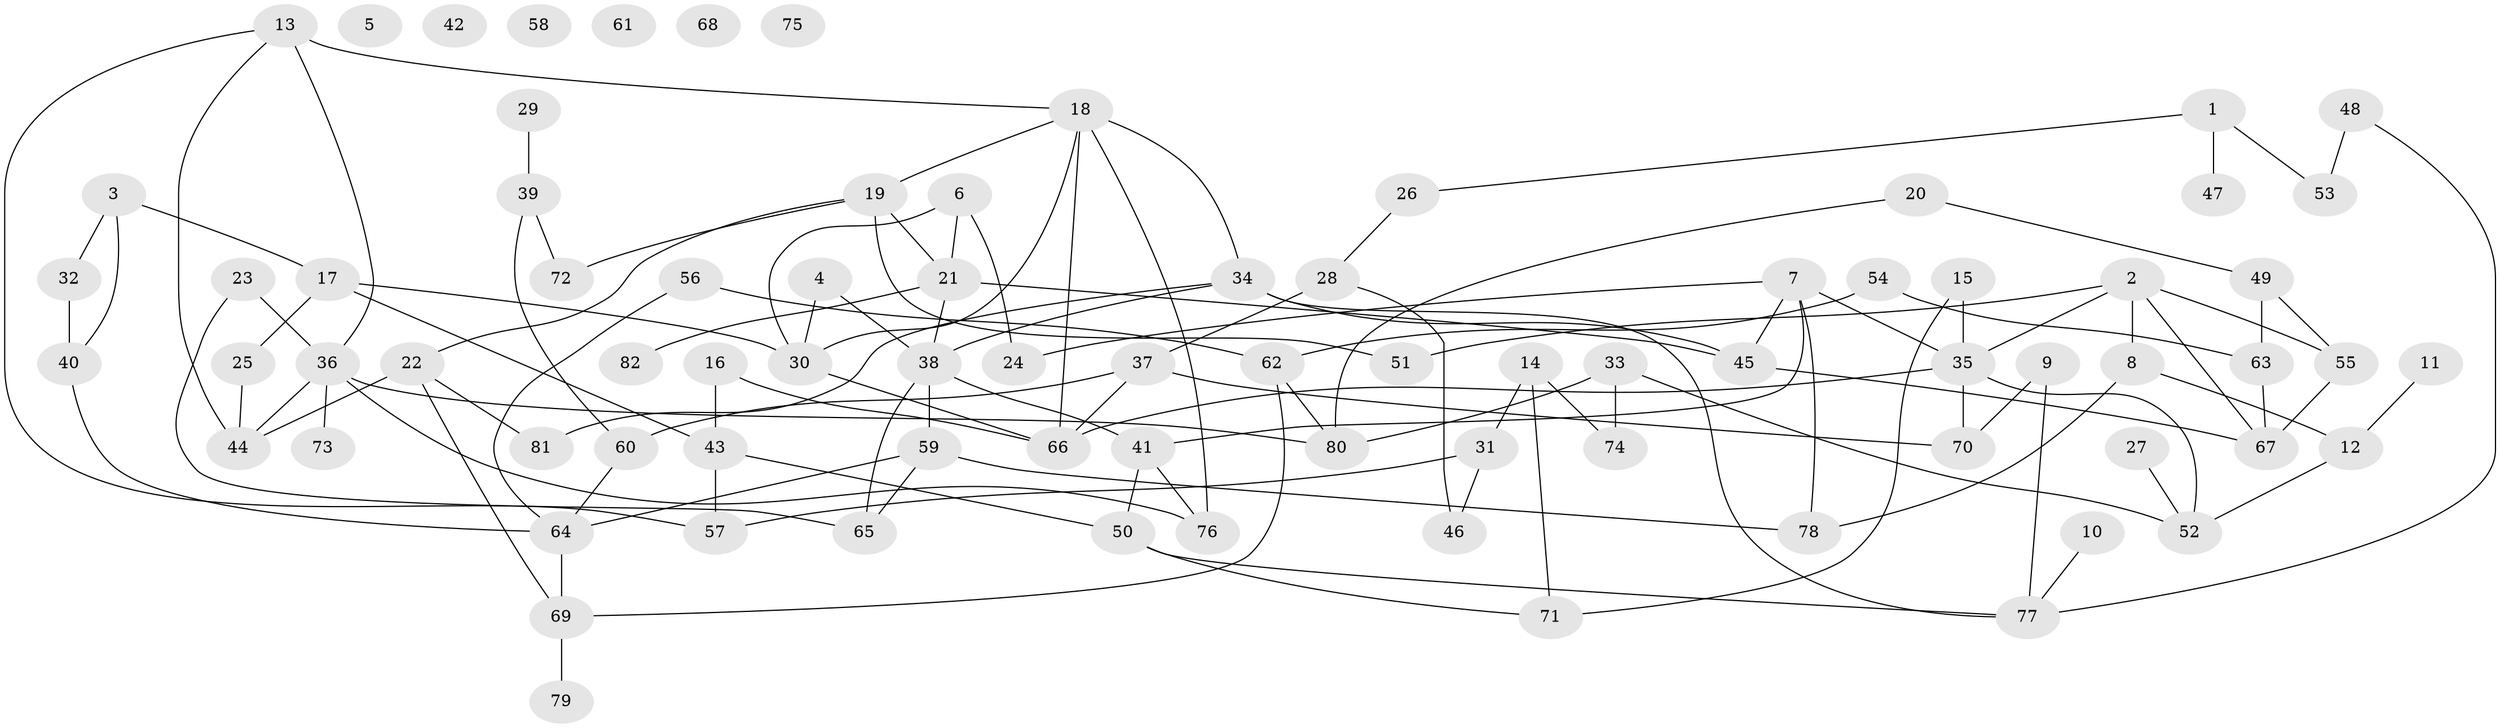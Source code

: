 // coarse degree distribution, {3: 0.14814814814814814, 6: 0.09259259259259259, 2: 0.24074074074074073, 0: 0.1111111111111111, 5: 0.16666666666666666, 1: 0.09259259259259259, 4: 0.07407407407407407, 7: 0.07407407407407407}
// Generated by graph-tools (version 1.1) at 2025/41/03/06/25 10:41:20]
// undirected, 82 vertices, 119 edges
graph export_dot {
graph [start="1"]
  node [color=gray90,style=filled];
  1;
  2;
  3;
  4;
  5;
  6;
  7;
  8;
  9;
  10;
  11;
  12;
  13;
  14;
  15;
  16;
  17;
  18;
  19;
  20;
  21;
  22;
  23;
  24;
  25;
  26;
  27;
  28;
  29;
  30;
  31;
  32;
  33;
  34;
  35;
  36;
  37;
  38;
  39;
  40;
  41;
  42;
  43;
  44;
  45;
  46;
  47;
  48;
  49;
  50;
  51;
  52;
  53;
  54;
  55;
  56;
  57;
  58;
  59;
  60;
  61;
  62;
  63;
  64;
  65;
  66;
  67;
  68;
  69;
  70;
  71;
  72;
  73;
  74;
  75;
  76;
  77;
  78;
  79;
  80;
  81;
  82;
  1 -- 26;
  1 -- 47;
  1 -- 53;
  2 -- 8;
  2 -- 35;
  2 -- 51;
  2 -- 55;
  2 -- 67;
  3 -- 17;
  3 -- 32;
  3 -- 40;
  4 -- 30;
  4 -- 38;
  6 -- 21;
  6 -- 24;
  6 -- 30;
  7 -- 24;
  7 -- 35;
  7 -- 41;
  7 -- 45;
  7 -- 78;
  8 -- 12;
  8 -- 78;
  9 -- 70;
  9 -- 77;
  10 -- 77;
  11 -- 12;
  12 -- 52;
  13 -- 18;
  13 -- 36;
  13 -- 44;
  13 -- 57;
  14 -- 31;
  14 -- 71;
  14 -- 74;
  15 -- 35;
  15 -- 71;
  16 -- 43;
  16 -- 66;
  17 -- 25;
  17 -- 30;
  17 -- 43;
  18 -- 19;
  18 -- 30;
  18 -- 34;
  18 -- 66;
  18 -- 76;
  19 -- 21;
  19 -- 22;
  19 -- 51;
  19 -- 72;
  20 -- 49;
  20 -- 80;
  21 -- 38;
  21 -- 45;
  21 -- 82;
  22 -- 44;
  22 -- 69;
  22 -- 81;
  23 -- 36;
  23 -- 65;
  25 -- 44;
  26 -- 28;
  27 -- 52;
  28 -- 37;
  28 -- 46;
  29 -- 39;
  30 -- 66;
  31 -- 46;
  31 -- 57;
  32 -- 40;
  33 -- 52;
  33 -- 74;
  33 -- 80;
  34 -- 38;
  34 -- 45;
  34 -- 77;
  34 -- 81;
  35 -- 52;
  35 -- 66;
  35 -- 70;
  36 -- 44;
  36 -- 73;
  36 -- 76;
  36 -- 80;
  37 -- 60;
  37 -- 66;
  37 -- 70;
  38 -- 41;
  38 -- 59;
  38 -- 65;
  39 -- 60;
  39 -- 72;
  40 -- 64;
  41 -- 50;
  41 -- 76;
  43 -- 50;
  43 -- 57;
  45 -- 67;
  48 -- 53;
  48 -- 77;
  49 -- 55;
  49 -- 63;
  50 -- 71;
  50 -- 77;
  54 -- 62;
  54 -- 63;
  55 -- 67;
  56 -- 62;
  56 -- 64;
  59 -- 64;
  59 -- 65;
  59 -- 78;
  60 -- 64;
  62 -- 69;
  62 -- 80;
  63 -- 67;
  64 -- 69;
  69 -- 79;
}
